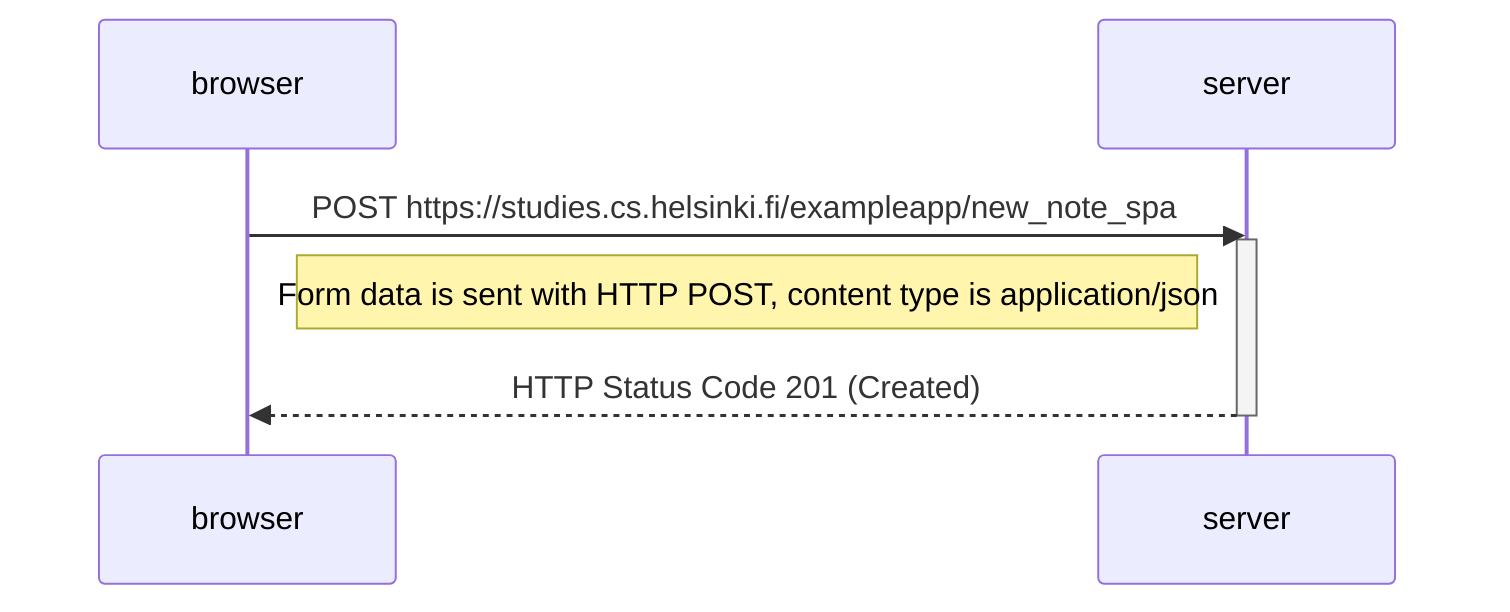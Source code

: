 sequenceDiagram
    participant browser
    participant server

    browser->>server: POST https://studies.cs.helsinki.fi/exampleapp/new_note_spa
    activate server
    Note right of browser: Form data is sent with HTTP POST, content type is application/json
    server-->>browser: HTTP Status Code 201 (Created)
    deactivate server